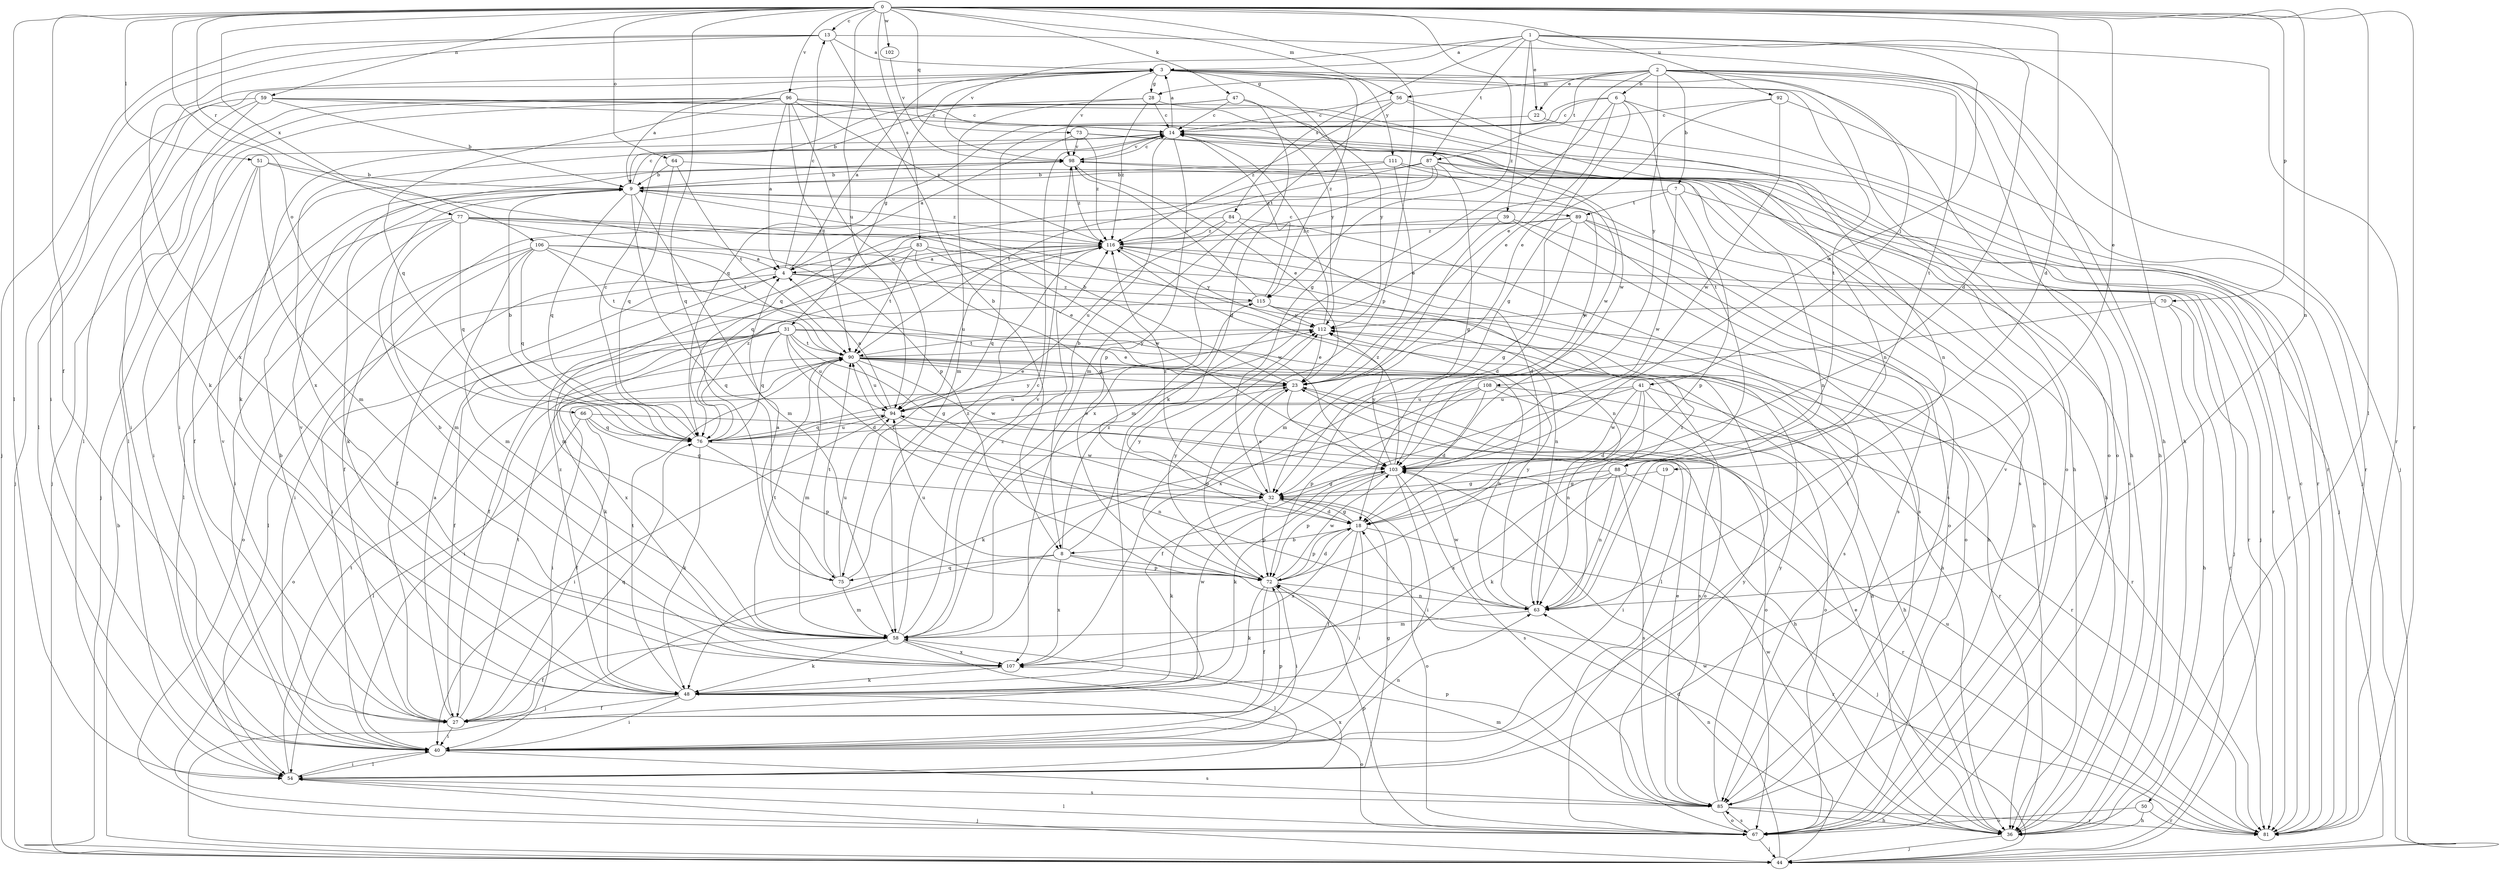 strict digraph  {
0;
1;
2;
3;
4;
6;
7;
8;
9;
13;
14;
18;
19;
22;
23;
27;
28;
31;
32;
36;
39;
40;
41;
44;
47;
48;
50;
51;
54;
56;
58;
59;
63;
64;
66;
67;
70;
72;
73;
75;
76;
77;
81;
83;
84;
85;
87;
88;
89;
90;
92;
94;
96;
98;
102;
103;
106;
107;
108;
111;
112;
115;
116;
0 -> 13  [label=c];
0 -> 18  [label=d];
0 -> 19  [label=e];
0 -> 27  [label=f];
0 -> 47  [label=k];
0 -> 50  [label=l];
0 -> 51  [label=l];
0 -> 54  [label=l];
0 -> 56  [label=m];
0 -> 59  [label=n];
0 -> 63  [label=n];
0 -> 64  [label=o];
0 -> 66  [label=o];
0 -> 70  [label=p];
0 -> 72  [label=p];
0 -> 73  [label=q];
0 -> 75  [label=q];
0 -> 77  [label=r];
0 -> 81  [label=r];
0 -> 83  [label=s];
0 -> 92  [label=u];
0 -> 94  [label=u];
0 -> 96  [label=v];
0 -> 102  [label=w];
0 -> 106  [label=x];
0 -> 115  [label=z];
1 -> 3  [label=a];
1 -> 18  [label=d];
1 -> 22  [label=e];
1 -> 36  [label=h];
1 -> 39  [label=i];
1 -> 81  [label=r];
1 -> 84  [label=s];
1 -> 87  [label=t];
1 -> 98  [label=v];
1 -> 103  [label=w];
2 -> 6  [label=b];
2 -> 7  [label=b];
2 -> 22  [label=e];
2 -> 23  [label=e];
2 -> 28  [label=g];
2 -> 36  [label=h];
2 -> 41  [label=j];
2 -> 44  [label=j];
2 -> 56  [label=m];
2 -> 67  [label=o];
2 -> 87  [label=t];
2 -> 88  [label=t];
2 -> 108  [label=y];
3 -> 28  [label=g];
3 -> 31  [label=g];
3 -> 32  [label=g];
3 -> 36  [label=h];
3 -> 48  [label=k];
3 -> 54  [label=l];
3 -> 67  [label=o];
3 -> 88  [label=t];
3 -> 98  [label=v];
3 -> 111  [label=y];
3 -> 115  [label=z];
4 -> 3  [label=a];
4 -> 13  [label=c];
4 -> 40  [label=i];
4 -> 54  [label=l];
4 -> 63  [label=n];
4 -> 115  [label=z];
6 -> 14  [label=c];
6 -> 23  [label=e];
6 -> 32  [label=g];
6 -> 44  [label=j];
6 -> 48  [label=k];
6 -> 75  [label=q];
6 -> 88  [label=t];
7 -> 58  [label=m];
7 -> 72  [label=p];
7 -> 81  [label=r];
7 -> 89  [label=t];
7 -> 103  [label=w];
8 -> 44  [label=j];
8 -> 72  [label=p];
8 -> 75  [label=q];
8 -> 81  [label=r];
8 -> 107  [label=x];
8 -> 112  [label=y];
8 -> 115  [label=z];
9 -> 3  [label=a];
9 -> 14  [label=c];
9 -> 48  [label=k];
9 -> 58  [label=m];
9 -> 75  [label=q];
9 -> 76  [label=q];
9 -> 85  [label=s];
9 -> 89  [label=t];
9 -> 116  [label=z];
13 -> 3  [label=a];
13 -> 8  [label=b];
13 -> 36  [label=h];
13 -> 40  [label=i];
13 -> 44  [label=j];
13 -> 107  [label=x];
14 -> 3  [label=a];
14 -> 8  [label=b];
14 -> 44  [label=j];
14 -> 67  [label=o];
14 -> 72  [label=p];
14 -> 98  [label=v];
18 -> 8  [label=b];
18 -> 27  [label=f];
18 -> 32  [label=g];
18 -> 40  [label=i];
18 -> 44  [label=j];
18 -> 72  [label=p];
18 -> 107  [label=x];
19 -> 32  [label=g];
19 -> 40  [label=i];
22 -> 76  [label=q];
22 -> 81  [label=r];
23 -> 9  [label=b];
23 -> 40  [label=i];
23 -> 54  [label=l];
23 -> 72  [label=p];
23 -> 85  [label=s];
23 -> 94  [label=u];
27 -> 4  [label=a];
27 -> 9  [label=b];
27 -> 40  [label=i];
27 -> 76  [label=q];
27 -> 90  [label=t];
27 -> 98  [label=v];
28 -> 14  [label=c];
28 -> 48  [label=k];
28 -> 58  [label=m];
28 -> 63  [label=n];
28 -> 116  [label=z];
31 -> 18  [label=d];
31 -> 23  [label=e];
31 -> 27  [label=f];
31 -> 32  [label=g];
31 -> 48  [label=k];
31 -> 67  [label=o];
31 -> 76  [label=q];
31 -> 81  [label=r];
31 -> 90  [label=t];
31 -> 94  [label=u];
31 -> 107  [label=x];
32 -> 18  [label=d];
32 -> 23  [label=e];
32 -> 48  [label=k];
32 -> 67  [label=o];
32 -> 72  [label=p];
32 -> 90  [label=t];
32 -> 116  [label=z];
36 -> 14  [label=c];
36 -> 23  [label=e];
36 -> 44  [label=j];
36 -> 63  [label=n];
36 -> 103  [label=w];
39 -> 36  [label=h];
39 -> 58  [label=m];
39 -> 85  [label=s];
39 -> 116  [label=z];
40 -> 54  [label=l];
40 -> 63  [label=n];
40 -> 72  [label=p];
40 -> 85  [label=s];
41 -> 18  [label=d];
41 -> 27  [label=f];
41 -> 36  [label=h];
41 -> 63  [label=n];
41 -> 67  [label=o];
41 -> 94  [label=u];
41 -> 103  [label=w];
44 -> 9  [label=b];
44 -> 18  [label=d];
44 -> 103  [label=w];
47 -> 9  [label=b];
47 -> 14  [label=c];
47 -> 18  [label=d];
47 -> 107  [label=x];
47 -> 112  [label=y];
48 -> 27  [label=f];
48 -> 40  [label=i];
48 -> 67  [label=o];
48 -> 90  [label=t];
48 -> 98  [label=v];
48 -> 103  [label=w];
48 -> 116  [label=z];
50 -> 36  [label=h];
50 -> 67  [label=o];
50 -> 81  [label=r];
51 -> 9  [label=b];
51 -> 27  [label=f];
51 -> 40  [label=i];
51 -> 58  [label=m];
51 -> 72  [label=p];
54 -> 32  [label=g];
54 -> 40  [label=i];
54 -> 44  [label=j];
54 -> 85  [label=s];
54 -> 90  [label=t];
54 -> 98  [label=v];
54 -> 107  [label=x];
56 -> 14  [label=c];
56 -> 58  [label=m];
56 -> 63  [label=n];
56 -> 67  [label=o];
56 -> 116  [label=z];
58 -> 14  [label=c];
58 -> 27  [label=f];
58 -> 48  [label=k];
58 -> 54  [label=l];
58 -> 90  [label=t];
58 -> 98  [label=v];
58 -> 107  [label=x];
58 -> 116  [label=z];
59 -> 9  [label=b];
59 -> 14  [label=c];
59 -> 40  [label=i];
59 -> 44  [label=j];
59 -> 54  [label=l];
59 -> 103  [label=w];
59 -> 112  [label=y];
63 -> 58  [label=m];
63 -> 103  [label=w];
63 -> 112  [label=y];
63 -> 116  [label=z];
64 -> 9  [label=b];
64 -> 76  [label=q];
64 -> 85  [label=s];
64 -> 90  [label=t];
66 -> 27  [label=f];
66 -> 32  [label=g];
66 -> 36  [label=h];
66 -> 54  [label=l];
66 -> 76  [label=q];
67 -> 44  [label=j];
67 -> 54  [label=l];
67 -> 72  [label=p];
67 -> 85  [label=s];
67 -> 112  [label=y];
70 -> 36  [label=h];
70 -> 81  [label=r];
70 -> 107  [label=x];
70 -> 112  [label=y];
72 -> 18  [label=d];
72 -> 27  [label=f];
72 -> 40  [label=i];
72 -> 48  [label=k];
72 -> 63  [label=n];
72 -> 94  [label=u];
72 -> 103  [label=w];
72 -> 112  [label=y];
73 -> 4  [label=a];
73 -> 81  [label=r];
73 -> 98  [label=v];
73 -> 103  [label=w];
73 -> 116  [label=z];
75 -> 4  [label=a];
75 -> 58  [label=m];
75 -> 90  [label=t];
75 -> 94  [label=u];
75 -> 116  [label=z];
76 -> 9  [label=b];
76 -> 14  [label=c];
76 -> 23  [label=e];
76 -> 48  [label=k];
76 -> 72  [label=p];
76 -> 94  [label=u];
76 -> 103  [label=w];
76 -> 112  [label=y];
76 -> 116  [label=z];
77 -> 40  [label=i];
77 -> 54  [label=l];
77 -> 58  [label=m];
77 -> 63  [label=n];
77 -> 76  [label=q];
77 -> 90  [label=t];
77 -> 103  [label=w];
77 -> 116  [label=z];
81 -> 14  [label=c];
81 -> 94  [label=u];
83 -> 4  [label=a];
83 -> 23  [label=e];
83 -> 32  [label=g];
83 -> 58  [label=m];
83 -> 81  [label=r];
83 -> 90  [label=t];
84 -> 18  [label=d];
84 -> 27  [label=f];
84 -> 40  [label=i];
84 -> 94  [label=u];
84 -> 116  [label=z];
85 -> 23  [label=e];
85 -> 36  [label=h];
85 -> 58  [label=m];
85 -> 67  [label=o];
85 -> 72  [label=p];
85 -> 81  [label=r];
85 -> 112  [label=y];
87 -> 9  [label=b];
87 -> 32  [label=g];
87 -> 44  [label=j];
87 -> 81  [label=r];
87 -> 90  [label=t];
87 -> 107  [label=x];
87 -> 116  [label=z];
88 -> 32  [label=g];
88 -> 48  [label=k];
88 -> 63  [label=n];
88 -> 81  [label=r];
88 -> 85  [label=s];
88 -> 107  [label=x];
89 -> 18  [label=d];
89 -> 32  [label=g];
89 -> 44  [label=j];
89 -> 67  [label=o];
89 -> 76  [label=q];
89 -> 85  [label=s];
89 -> 116  [label=z];
90 -> 23  [label=e];
90 -> 36  [label=h];
90 -> 40  [label=i];
90 -> 58  [label=m];
90 -> 63  [label=n];
90 -> 67  [label=o];
90 -> 81  [label=r];
90 -> 94  [label=u];
90 -> 103  [label=w];
90 -> 112  [label=y];
92 -> 14  [label=c];
92 -> 23  [label=e];
92 -> 81  [label=r];
92 -> 103  [label=w];
94 -> 4  [label=a];
94 -> 40  [label=i];
94 -> 63  [label=n];
94 -> 76  [label=q];
96 -> 4  [label=a];
96 -> 14  [label=c];
96 -> 36  [label=h];
96 -> 40  [label=i];
96 -> 44  [label=j];
96 -> 54  [label=l];
96 -> 76  [label=q];
96 -> 90  [label=t];
96 -> 94  [label=u];
96 -> 116  [label=z];
98 -> 9  [label=b];
98 -> 14  [label=c];
98 -> 23  [label=e];
98 -> 63  [label=n];
98 -> 116  [label=z];
102 -> 98  [label=v];
103 -> 32  [label=g];
103 -> 40  [label=i];
103 -> 48  [label=k];
103 -> 72  [label=p];
103 -> 85  [label=s];
103 -> 112  [label=y];
103 -> 116  [label=z];
106 -> 4  [label=a];
106 -> 36  [label=h];
106 -> 40  [label=i];
106 -> 58  [label=m];
106 -> 67  [label=o];
106 -> 76  [label=q];
106 -> 90  [label=t];
106 -> 103  [label=w];
107 -> 9  [label=b];
107 -> 48  [label=k];
108 -> 18  [label=d];
108 -> 48  [label=k];
108 -> 67  [label=o];
108 -> 72  [label=p];
108 -> 81  [label=r];
108 -> 94  [label=u];
111 -> 9  [label=b];
111 -> 23  [label=e];
111 -> 36  [label=h];
111 -> 76  [label=q];
111 -> 103  [label=w];
112 -> 14  [label=c];
112 -> 23  [label=e];
112 -> 90  [label=t];
115 -> 14  [label=c];
115 -> 27  [label=f];
115 -> 36  [label=h];
115 -> 85  [label=s];
115 -> 98  [label=v];
115 -> 112  [label=y];
116 -> 4  [label=a];
116 -> 27  [label=f];
116 -> 44  [label=j];
116 -> 67  [label=o];
116 -> 94  [label=u];
116 -> 112  [label=y];
}
